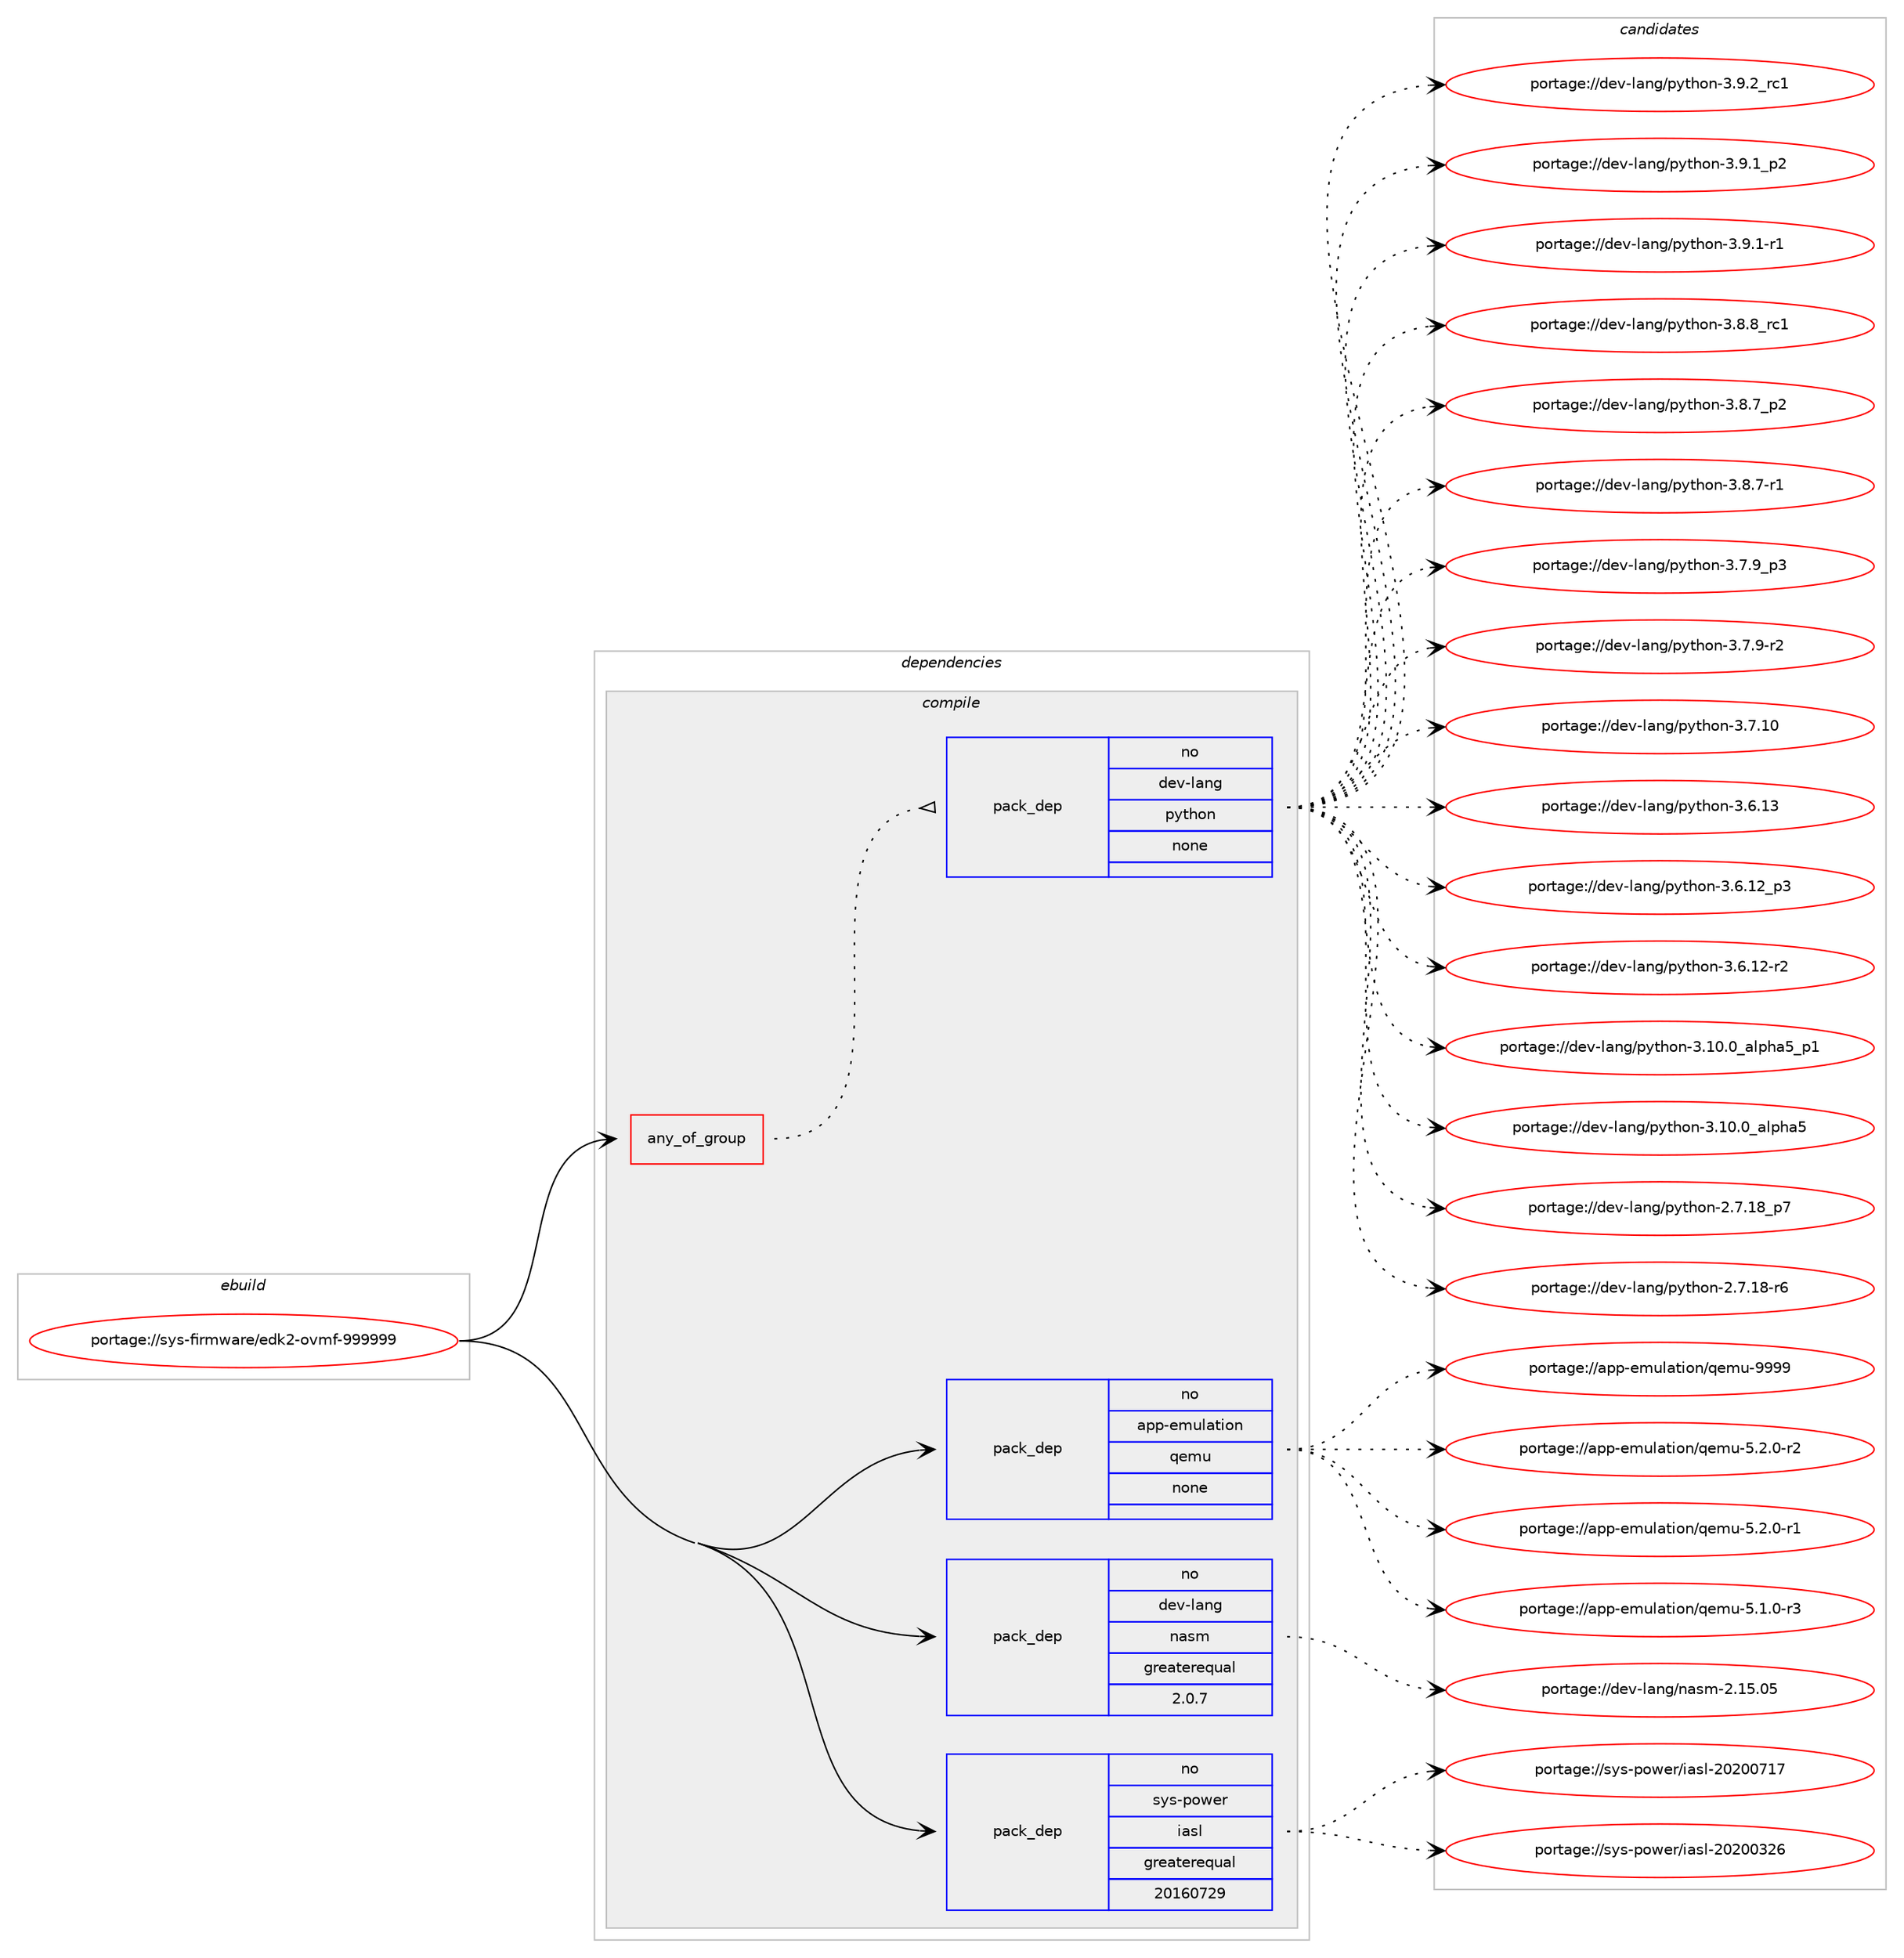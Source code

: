 digraph prolog {

# *************
# Graph options
# *************

newrank=true;
concentrate=true;
compound=true;
graph [rankdir=LR,fontname=Helvetica,fontsize=10,ranksep=1.5];#, ranksep=2.5, nodesep=0.2];
edge  [arrowhead=vee];
node  [fontname=Helvetica,fontsize=10];

# **********
# The ebuild
# **********

subgraph cluster_leftcol {
color=gray;
rank=same;
label=<<i>ebuild</i>>;
id [label="portage://sys-firmware/edk2-ovmf-999999", color=red, width=4, href="../sys-firmware/edk2-ovmf-999999.svg"];
}

# ****************
# The dependencies
# ****************

subgraph cluster_midcol {
color=gray;
label=<<i>dependencies</i>>;
subgraph cluster_compile {
fillcolor="#eeeeee";
style=filled;
label=<<i>compile</i>>;
subgraph any63 {
dependency5094 [label=<<TABLE BORDER="0" CELLBORDER="1" CELLSPACING="0" CELLPADDING="4"><TR><TD CELLPADDING="10">any_of_group</TD></TR></TABLE>>, shape=none, color=red];subgraph pack3882 {
dependency5095 [label=<<TABLE BORDER="0" CELLBORDER="1" CELLSPACING="0" CELLPADDING="4" WIDTH="220"><TR><TD ROWSPAN="6" CELLPADDING="30">pack_dep</TD></TR><TR><TD WIDTH="110">no</TD></TR><TR><TD>dev-lang</TD></TR><TR><TD>python</TD></TR><TR><TD>none</TD></TR><TR><TD></TD></TR></TABLE>>, shape=none, color=blue];
}
dependency5094:e -> dependency5095:w [weight=20,style="dotted",arrowhead="oinv"];
}
id:e -> dependency5094:w [weight=20,style="solid",arrowhead="vee"];
subgraph pack3883 {
dependency5096 [label=<<TABLE BORDER="0" CELLBORDER="1" CELLSPACING="0" CELLPADDING="4" WIDTH="220"><TR><TD ROWSPAN="6" CELLPADDING="30">pack_dep</TD></TR><TR><TD WIDTH="110">no</TD></TR><TR><TD>app-emulation</TD></TR><TR><TD>qemu</TD></TR><TR><TD>none</TD></TR><TR><TD></TD></TR></TABLE>>, shape=none, color=blue];
}
id:e -> dependency5096:w [weight=20,style="solid",arrowhead="vee"];
subgraph pack3884 {
dependency5097 [label=<<TABLE BORDER="0" CELLBORDER="1" CELLSPACING="0" CELLPADDING="4" WIDTH="220"><TR><TD ROWSPAN="6" CELLPADDING="30">pack_dep</TD></TR><TR><TD WIDTH="110">no</TD></TR><TR><TD>dev-lang</TD></TR><TR><TD>nasm</TD></TR><TR><TD>greaterequal</TD></TR><TR><TD>2.0.7</TD></TR></TABLE>>, shape=none, color=blue];
}
id:e -> dependency5097:w [weight=20,style="solid",arrowhead="vee"];
subgraph pack3885 {
dependency5098 [label=<<TABLE BORDER="0" CELLBORDER="1" CELLSPACING="0" CELLPADDING="4" WIDTH="220"><TR><TD ROWSPAN="6" CELLPADDING="30">pack_dep</TD></TR><TR><TD WIDTH="110">no</TD></TR><TR><TD>sys-power</TD></TR><TR><TD>iasl</TD></TR><TR><TD>greaterequal</TD></TR><TR><TD>20160729</TD></TR></TABLE>>, shape=none, color=blue];
}
id:e -> dependency5098:w [weight=20,style="solid",arrowhead="vee"];
}
subgraph cluster_compileandrun {
fillcolor="#eeeeee";
style=filled;
label=<<i>compile and run</i>>;
}
subgraph cluster_run {
fillcolor="#eeeeee";
style=filled;
label=<<i>run</i>>;
}
}

# **************
# The candidates
# **************

subgraph cluster_choices {
rank=same;
color=gray;
label=<<i>candidates</i>>;

subgraph choice3882 {
color=black;
nodesep=1;
choice100101118451089711010347112121116104111110455146574650951149949 [label="portage://dev-lang/python-3.9.2_rc1", color=red, width=4,href="../dev-lang/python-3.9.2_rc1.svg"];
choice1001011184510897110103471121211161041111104551465746499511250 [label="portage://dev-lang/python-3.9.1_p2", color=red, width=4,href="../dev-lang/python-3.9.1_p2.svg"];
choice1001011184510897110103471121211161041111104551465746494511449 [label="portage://dev-lang/python-3.9.1-r1", color=red, width=4,href="../dev-lang/python-3.9.1-r1.svg"];
choice100101118451089711010347112121116104111110455146564656951149949 [label="portage://dev-lang/python-3.8.8_rc1", color=red, width=4,href="../dev-lang/python-3.8.8_rc1.svg"];
choice1001011184510897110103471121211161041111104551465646559511250 [label="portage://dev-lang/python-3.8.7_p2", color=red, width=4,href="../dev-lang/python-3.8.7_p2.svg"];
choice1001011184510897110103471121211161041111104551465646554511449 [label="portage://dev-lang/python-3.8.7-r1", color=red, width=4,href="../dev-lang/python-3.8.7-r1.svg"];
choice1001011184510897110103471121211161041111104551465546579511251 [label="portage://dev-lang/python-3.7.9_p3", color=red, width=4,href="../dev-lang/python-3.7.9_p3.svg"];
choice1001011184510897110103471121211161041111104551465546574511450 [label="portage://dev-lang/python-3.7.9-r2", color=red, width=4,href="../dev-lang/python-3.7.9-r2.svg"];
choice10010111845108971101034711212111610411111045514655464948 [label="portage://dev-lang/python-3.7.10", color=red, width=4,href="../dev-lang/python-3.7.10.svg"];
choice10010111845108971101034711212111610411111045514654464951 [label="portage://dev-lang/python-3.6.13", color=red, width=4,href="../dev-lang/python-3.6.13.svg"];
choice100101118451089711010347112121116104111110455146544649509511251 [label="portage://dev-lang/python-3.6.12_p3", color=red, width=4,href="../dev-lang/python-3.6.12_p3.svg"];
choice100101118451089711010347112121116104111110455146544649504511450 [label="portage://dev-lang/python-3.6.12-r2", color=red, width=4,href="../dev-lang/python-3.6.12-r2.svg"];
choice10010111845108971101034711212111610411111045514649484648959710811210497539511249 [label="portage://dev-lang/python-3.10.0_alpha5_p1", color=red, width=4,href="../dev-lang/python-3.10.0_alpha5_p1.svg"];
choice1001011184510897110103471121211161041111104551464948464895971081121049753 [label="portage://dev-lang/python-3.10.0_alpha5", color=red, width=4,href="../dev-lang/python-3.10.0_alpha5.svg"];
choice100101118451089711010347112121116104111110455046554649569511255 [label="portage://dev-lang/python-2.7.18_p7", color=red, width=4,href="../dev-lang/python-2.7.18_p7.svg"];
choice100101118451089711010347112121116104111110455046554649564511454 [label="portage://dev-lang/python-2.7.18-r6", color=red, width=4,href="../dev-lang/python-2.7.18-r6.svg"];
dependency5095:e -> choice100101118451089711010347112121116104111110455146574650951149949:w [style=dotted,weight="100"];
dependency5095:e -> choice1001011184510897110103471121211161041111104551465746499511250:w [style=dotted,weight="100"];
dependency5095:e -> choice1001011184510897110103471121211161041111104551465746494511449:w [style=dotted,weight="100"];
dependency5095:e -> choice100101118451089711010347112121116104111110455146564656951149949:w [style=dotted,weight="100"];
dependency5095:e -> choice1001011184510897110103471121211161041111104551465646559511250:w [style=dotted,weight="100"];
dependency5095:e -> choice1001011184510897110103471121211161041111104551465646554511449:w [style=dotted,weight="100"];
dependency5095:e -> choice1001011184510897110103471121211161041111104551465546579511251:w [style=dotted,weight="100"];
dependency5095:e -> choice1001011184510897110103471121211161041111104551465546574511450:w [style=dotted,weight="100"];
dependency5095:e -> choice10010111845108971101034711212111610411111045514655464948:w [style=dotted,weight="100"];
dependency5095:e -> choice10010111845108971101034711212111610411111045514654464951:w [style=dotted,weight="100"];
dependency5095:e -> choice100101118451089711010347112121116104111110455146544649509511251:w [style=dotted,weight="100"];
dependency5095:e -> choice100101118451089711010347112121116104111110455146544649504511450:w [style=dotted,weight="100"];
dependency5095:e -> choice10010111845108971101034711212111610411111045514649484648959710811210497539511249:w [style=dotted,weight="100"];
dependency5095:e -> choice1001011184510897110103471121211161041111104551464948464895971081121049753:w [style=dotted,weight="100"];
dependency5095:e -> choice100101118451089711010347112121116104111110455046554649569511255:w [style=dotted,weight="100"];
dependency5095:e -> choice100101118451089711010347112121116104111110455046554649564511454:w [style=dotted,weight="100"];
}
subgraph choice3883 {
color=black;
nodesep=1;
choice971121124510110911710897116105111110471131011091174557575757 [label="portage://app-emulation/qemu-9999", color=red, width=4,href="../app-emulation/qemu-9999.svg"];
choice971121124510110911710897116105111110471131011091174553465046484511450 [label="portage://app-emulation/qemu-5.2.0-r2", color=red, width=4,href="../app-emulation/qemu-5.2.0-r2.svg"];
choice971121124510110911710897116105111110471131011091174553465046484511449 [label="portage://app-emulation/qemu-5.2.0-r1", color=red, width=4,href="../app-emulation/qemu-5.2.0-r1.svg"];
choice971121124510110911710897116105111110471131011091174553464946484511451 [label="portage://app-emulation/qemu-5.1.0-r3", color=red, width=4,href="../app-emulation/qemu-5.1.0-r3.svg"];
dependency5096:e -> choice971121124510110911710897116105111110471131011091174557575757:w [style=dotted,weight="100"];
dependency5096:e -> choice971121124510110911710897116105111110471131011091174553465046484511450:w [style=dotted,weight="100"];
dependency5096:e -> choice971121124510110911710897116105111110471131011091174553465046484511449:w [style=dotted,weight="100"];
dependency5096:e -> choice971121124510110911710897116105111110471131011091174553464946484511451:w [style=dotted,weight="100"];
}
subgraph choice3884 {
color=black;
nodesep=1;
choice100101118451089711010347110971151094550464953464853 [label="portage://dev-lang/nasm-2.15.05", color=red, width=4,href="../dev-lang/nasm-2.15.05.svg"];
dependency5097:e -> choice100101118451089711010347110971151094550464953464853:w [style=dotted,weight="100"];
}
subgraph choice3885 {
color=black;
nodesep=1;
choice115121115451121111191011144710597115108455048504848554955 [label="portage://sys-power/iasl-20200717", color=red, width=4,href="../sys-power/iasl-20200717.svg"];
choice115121115451121111191011144710597115108455048504848515054 [label="portage://sys-power/iasl-20200326", color=red, width=4,href="../sys-power/iasl-20200326.svg"];
dependency5098:e -> choice115121115451121111191011144710597115108455048504848554955:w [style=dotted,weight="100"];
dependency5098:e -> choice115121115451121111191011144710597115108455048504848515054:w [style=dotted,weight="100"];
}
}

}
